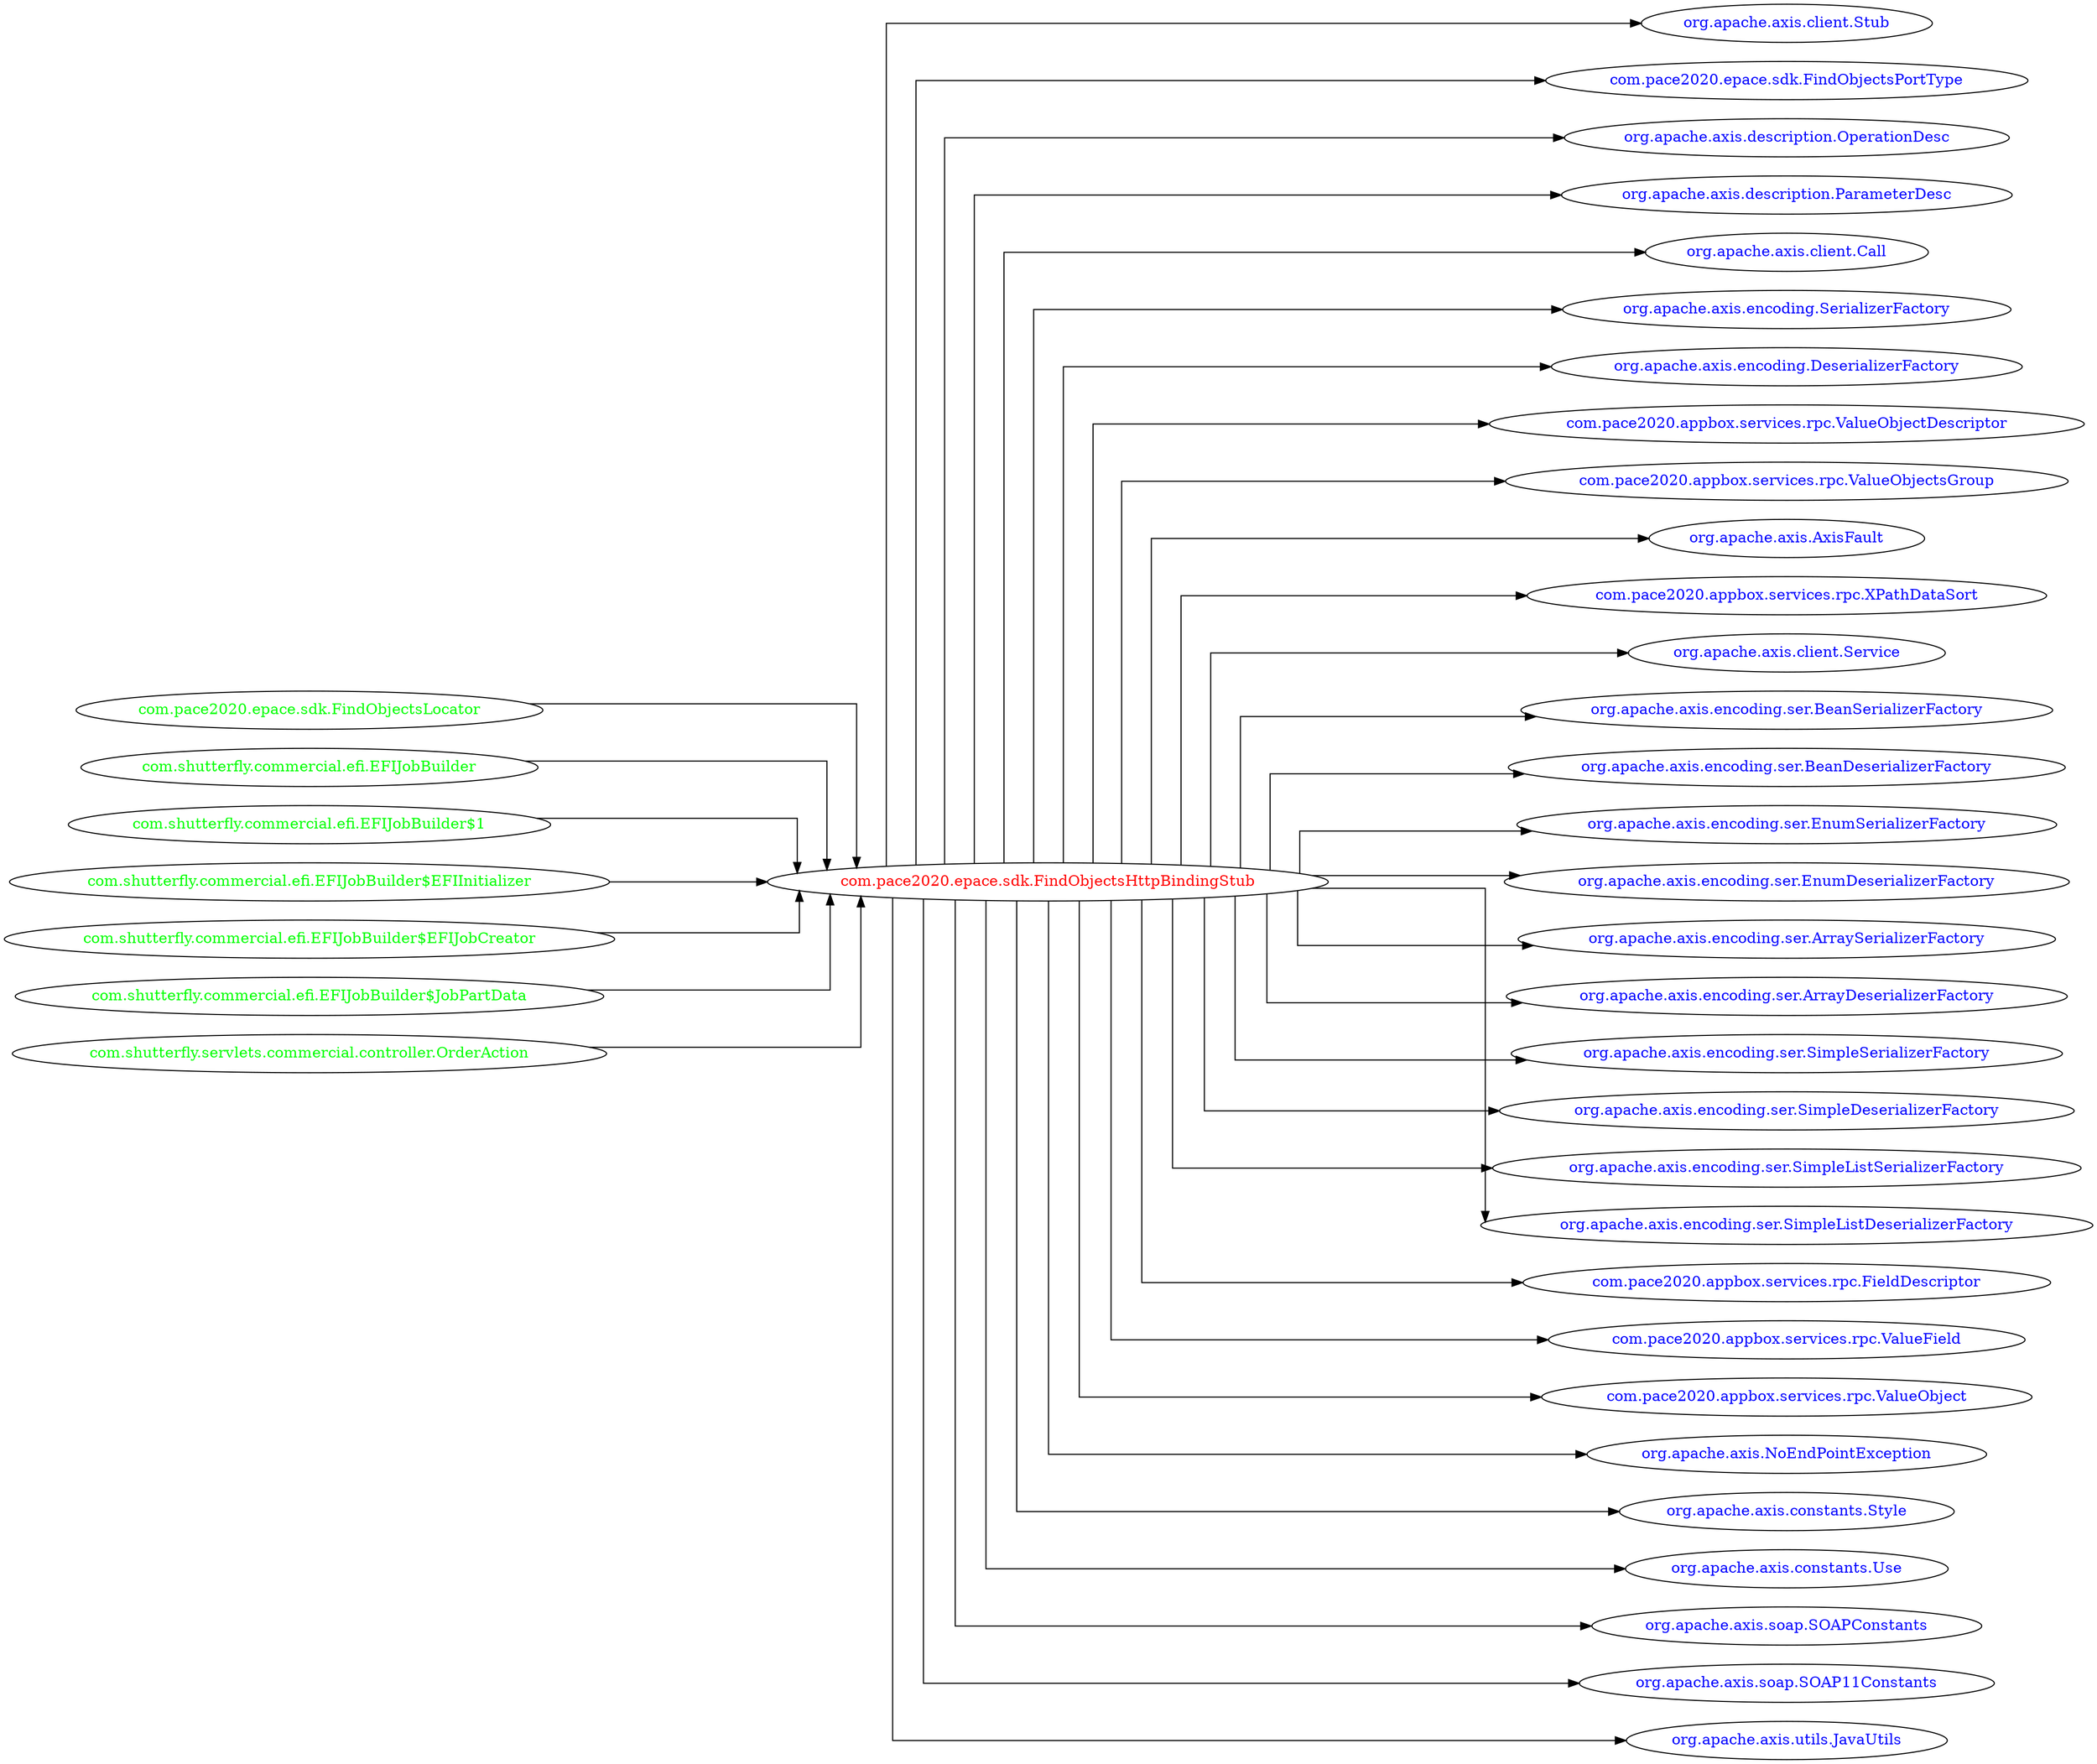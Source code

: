 digraph dependencyGraph {
 concentrate=true;
 ranksep="2.0";
 rankdir="LR"; 
 splines="ortho";
"com.pace2020.epace.sdk.FindObjectsHttpBindingStub" [fontcolor="red"];
"org.apache.axis.client.Stub" [ fontcolor="blue" ];
"com.pace2020.epace.sdk.FindObjectsHttpBindingStub"->"org.apache.axis.client.Stub";
"com.pace2020.epace.sdk.FindObjectsPortType" [ fontcolor="blue" ];
"com.pace2020.epace.sdk.FindObjectsHttpBindingStub"->"com.pace2020.epace.sdk.FindObjectsPortType";
"org.apache.axis.description.OperationDesc" [ fontcolor="blue" ];
"com.pace2020.epace.sdk.FindObjectsHttpBindingStub"->"org.apache.axis.description.OperationDesc";
"org.apache.axis.description.ParameterDesc" [ fontcolor="blue" ];
"com.pace2020.epace.sdk.FindObjectsHttpBindingStub"->"org.apache.axis.description.ParameterDesc";
"org.apache.axis.client.Call" [ fontcolor="blue" ];
"com.pace2020.epace.sdk.FindObjectsHttpBindingStub"->"org.apache.axis.client.Call";
"org.apache.axis.encoding.SerializerFactory" [ fontcolor="blue" ];
"com.pace2020.epace.sdk.FindObjectsHttpBindingStub"->"org.apache.axis.encoding.SerializerFactory";
"org.apache.axis.encoding.DeserializerFactory" [ fontcolor="blue" ];
"com.pace2020.epace.sdk.FindObjectsHttpBindingStub"->"org.apache.axis.encoding.DeserializerFactory";
"com.pace2020.appbox.services.rpc.ValueObjectDescriptor" [ fontcolor="blue" ];
"com.pace2020.epace.sdk.FindObjectsHttpBindingStub"->"com.pace2020.appbox.services.rpc.ValueObjectDescriptor";
"com.pace2020.appbox.services.rpc.ValueObjectsGroup" [ fontcolor="blue" ];
"com.pace2020.epace.sdk.FindObjectsHttpBindingStub"->"com.pace2020.appbox.services.rpc.ValueObjectsGroup";
"org.apache.axis.AxisFault" [ fontcolor="blue" ];
"com.pace2020.epace.sdk.FindObjectsHttpBindingStub"->"org.apache.axis.AxisFault";
"com.pace2020.appbox.services.rpc.XPathDataSort" [ fontcolor="blue" ];
"com.pace2020.epace.sdk.FindObjectsHttpBindingStub"->"com.pace2020.appbox.services.rpc.XPathDataSort";
"org.apache.axis.client.Service" [ fontcolor="blue" ];
"com.pace2020.epace.sdk.FindObjectsHttpBindingStub"->"org.apache.axis.client.Service";
"org.apache.axis.encoding.ser.BeanSerializerFactory" [ fontcolor="blue" ];
"com.pace2020.epace.sdk.FindObjectsHttpBindingStub"->"org.apache.axis.encoding.ser.BeanSerializerFactory";
"org.apache.axis.encoding.ser.BeanDeserializerFactory" [ fontcolor="blue" ];
"com.pace2020.epace.sdk.FindObjectsHttpBindingStub"->"org.apache.axis.encoding.ser.BeanDeserializerFactory";
"org.apache.axis.encoding.ser.EnumSerializerFactory" [ fontcolor="blue" ];
"com.pace2020.epace.sdk.FindObjectsHttpBindingStub"->"org.apache.axis.encoding.ser.EnumSerializerFactory";
"org.apache.axis.encoding.ser.EnumDeserializerFactory" [ fontcolor="blue" ];
"com.pace2020.epace.sdk.FindObjectsHttpBindingStub"->"org.apache.axis.encoding.ser.EnumDeserializerFactory";
"org.apache.axis.encoding.ser.ArraySerializerFactory" [ fontcolor="blue" ];
"com.pace2020.epace.sdk.FindObjectsHttpBindingStub"->"org.apache.axis.encoding.ser.ArraySerializerFactory";
"org.apache.axis.encoding.ser.ArrayDeserializerFactory" [ fontcolor="blue" ];
"com.pace2020.epace.sdk.FindObjectsHttpBindingStub"->"org.apache.axis.encoding.ser.ArrayDeserializerFactory";
"org.apache.axis.encoding.ser.SimpleSerializerFactory" [ fontcolor="blue" ];
"com.pace2020.epace.sdk.FindObjectsHttpBindingStub"->"org.apache.axis.encoding.ser.SimpleSerializerFactory";
"org.apache.axis.encoding.ser.SimpleDeserializerFactory" [ fontcolor="blue" ];
"com.pace2020.epace.sdk.FindObjectsHttpBindingStub"->"org.apache.axis.encoding.ser.SimpleDeserializerFactory";
"org.apache.axis.encoding.ser.SimpleListSerializerFactory" [ fontcolor="blue" ];
"com.pace2020.epace.sdk.FindObjectsHttpBindingStub"->"org.apache.axis.encoding.ser.SimpleListSerializerFactory";
"org.apache.axis.encoding.ser.SimpleListDeserializerFactory" [ fontcolor="blue" ];
"com.pace2020.epace.sdk.FindObjectsHttpBindingStub"->"org.apache.axis.encoding.ser.SimpleListDeserializerFactory";
"com.pace2020.appbox.services.rpc.FieldDescriptor" [ fontcolor="blue" ];
"com.pace2020.epace.sdk.FindObjectsHttpBindingStub"->"com.pace2020.appbox.services.rpc.FieldDescriptor";
"com.pace2020.appbox.services.rpc.ValueField" [ fontcolor="blue" ];
"com.pace2020.epace.sdk.FindObjectsHttpBindingStub"->"com.pace2020.appbox.services.rpc.ValueField";
"com.pace2020.appbox.services.rpc.ValueObject" [ fontcolor="blue" ];
"com.pace2020.epace.sdk.FindObjectsHttpBindingStub"->"com.pace2020.appbox.services.rpc.ValueObject";
"org.apache.axis.NoEndPointException" [ fontcolor="blue" ];
"com.pace2020.epace.sdk.FindObjectsHttpBindingStub"->"org.apache.axis.NoEndPointException";
"org.apache.axis.constants.Style" [ fontcolor="blue" ];
"com.pace2020.epace.sdk.FindObjectsHttpBindingStub"->"org.apache.axis.constants.Style";
"org.apache.axis.constants.Use" [ fontcolor="blue" ];
"com.pace2020.epace.sdk.FindObjectsHttpBindingStub"->"org.apache.axis.constants.Use";
"org.apache.axis.soap.SOAPConstants" [ fontcolor="blue" ];
"com.pace2020.epace.sdk.FindObjectsHttpBindingStub"->"org.apache.axis.soap.SOAPConstants";
"org.apache.axis.soap.SOAP11Constants" [ fontcolor="blue" ];
"com.pace2020.epace.sdk.FindObjectsHttpBindingStub"->"org.apache.axis.soap.SOAP11Constants";
"org.apache.axis.utils.JavaUtils" [ fontcolor="blue" ];
"com.pace2020.epace.sdk.FindObjectsHttpBindingStub"->"org.apache.axis.utils.JavaUtils";
"com.pace2020.epace.sdk.FindObjectsLocator" [ fontcolor="green" ];
"com.pace2020.epace.sdk.FindObjectsLocator"->"com.pace2020.epace.sdk.FindObjectsHttpBindingStub";
"com.shutterfly.commercial.efi.EFIJobBuilder" [ fontcolor="green" ];
"com.shutterfly.commercial.efi.EFIJobBuilder"->"com.pace2020.epace.sdk.FindObjectsHttpBindingStub";
"com.shutterfly.commercial.efi.EFIJobBuilder$1" [ fontcolor="green" ];
"com.shutterfly.commercial.efi.EFIJobBuilder$1"->"com.pace2020.epace.sdk.FindObjectsHttpBindingStub";
"com.shutterfly.commercial.efi.EFIJobBuilder$EFIInitializer" [ fontcolor="green" ];
"com.shutterfly.commercial.efi.EFIJobBuilder$EFIInitializer"->"com.pace2020.epace.sdk.FindObjectsHttpBindingStub";
"com.shutterfly.commercial.efi.EFIJobBuilder$EFIJobCreator" [ fontcolor="green" ];
"com.shutterfly.commercial.efi.EFIJobBuilder$EFIJobCreator"->"com.pace2020.epace.sdk.FindObjectsHttpBindingStub";
"com.shutterfly.commercial.efi.EFIJobBuilder$JobPartData" [ fontcolor="green" ];
"com.shutterfly.commercial.efi.EFIJobBuilder$JobPartData"->"com.pace2020.epace.sdk.FindObjectsHttpBindingStub";
"com.shutterfly.servlets.commercial.controller.OrderAction" [ fontcolor="green" ];
"com.shutterfly.servlets.commercial.controller.OrderAction"->"com.pace2020.epace.sdk.FindObjectsHttpBindingStub";
}